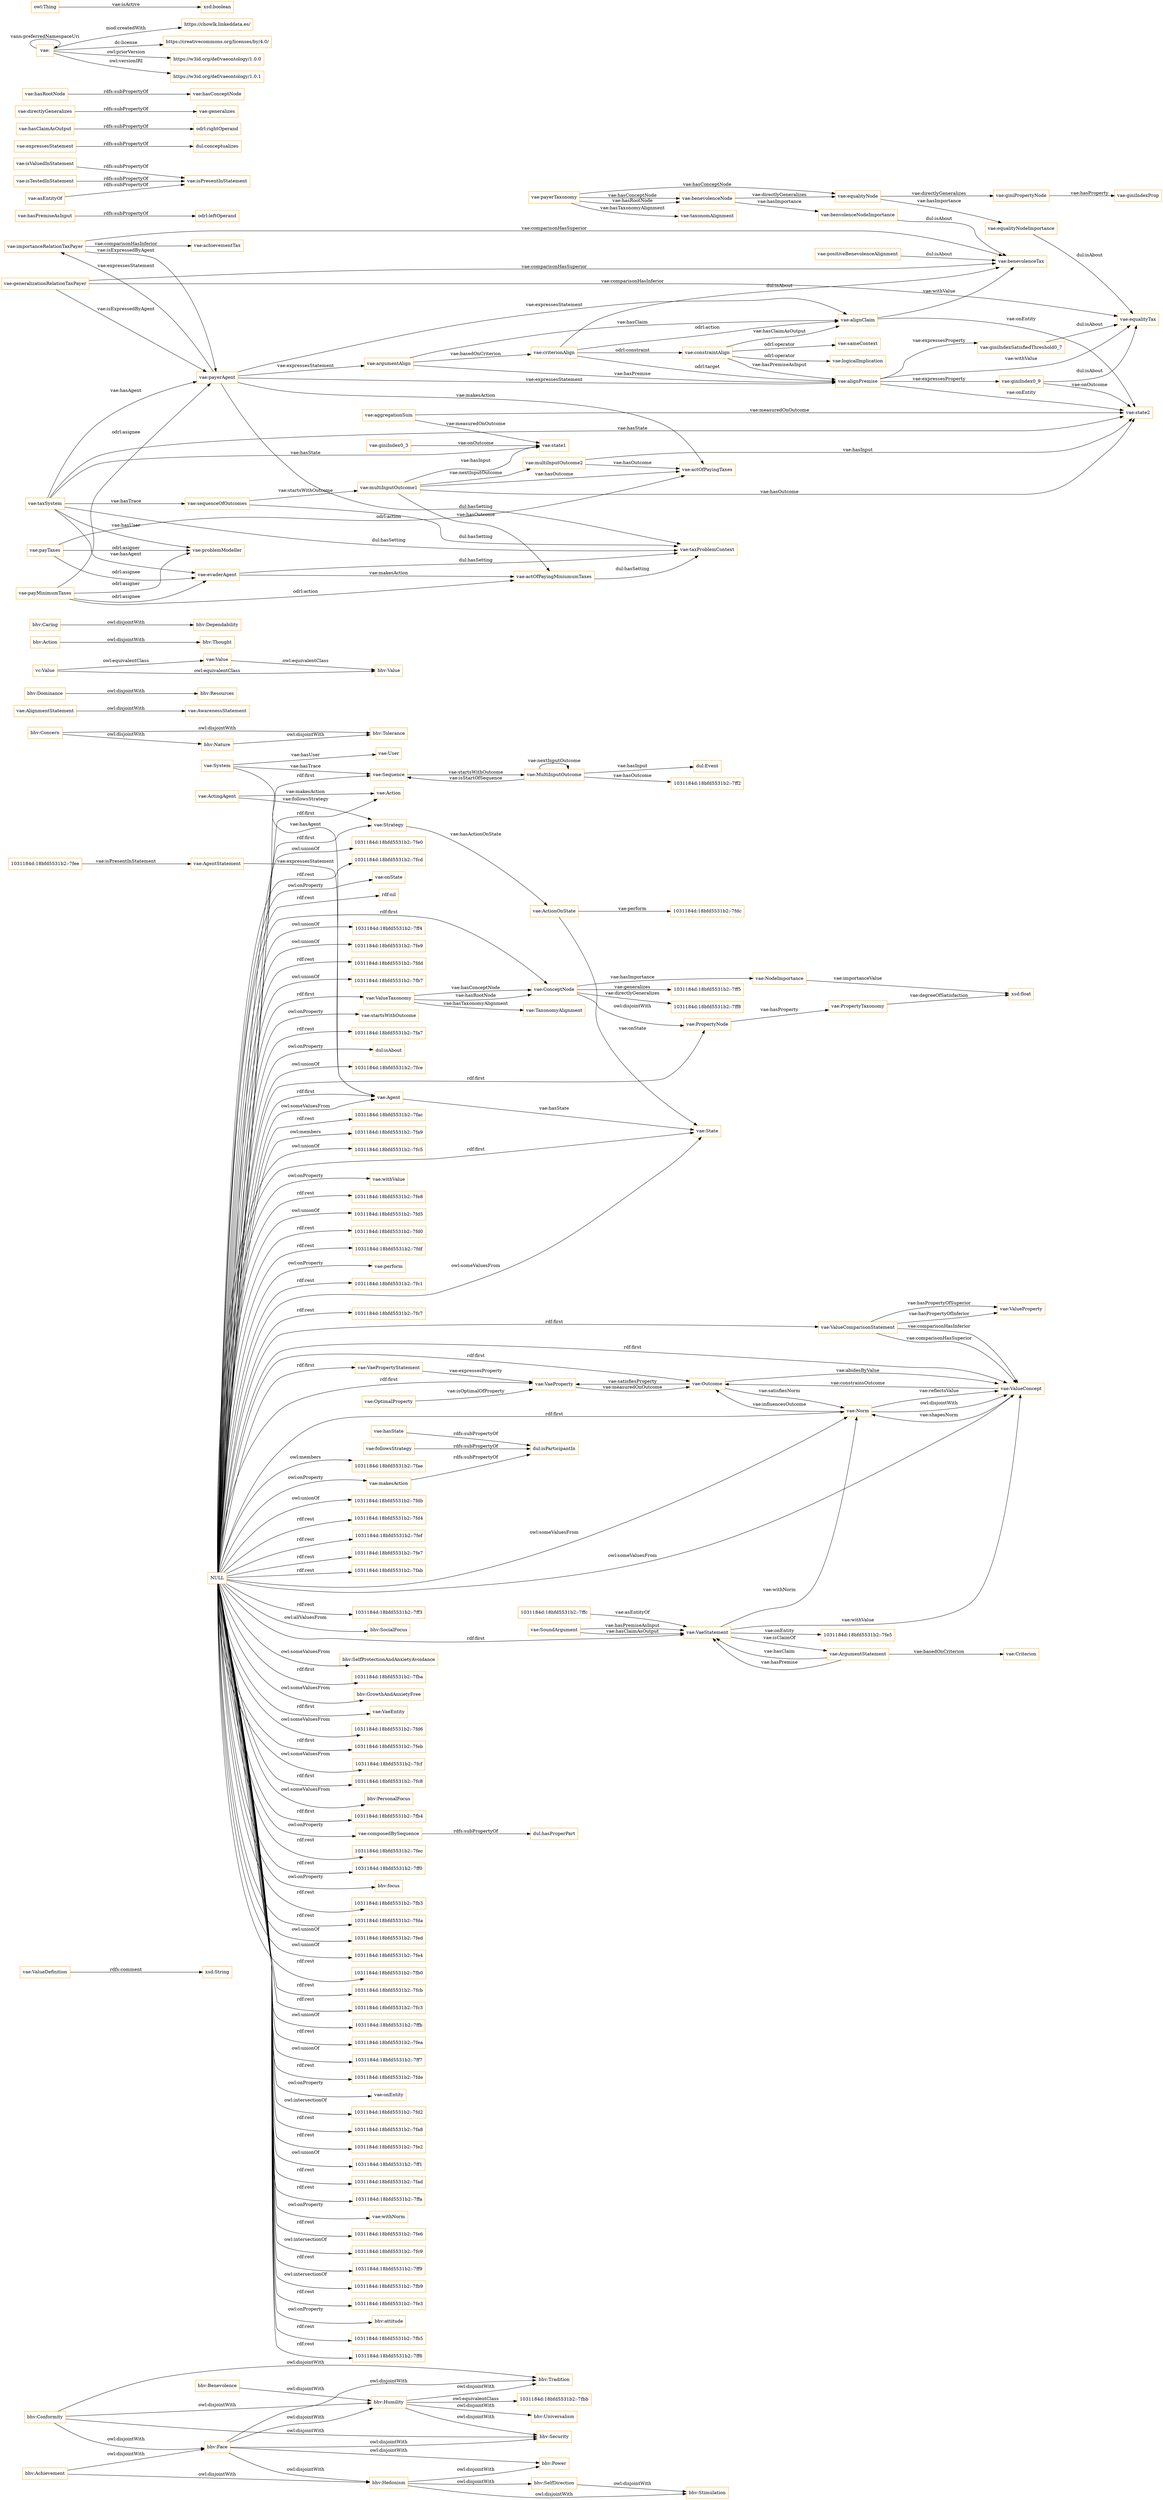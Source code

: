 digraph ar2dtool_diagram { 
rankdir=LR;
size="1501"
node [shape = rectangle, color="orange"]; "bhv:Stimulation" "vae:ValueDefinition" "vae:PropertyTaxonomy" "bhv:Tolerance" "vae:VaeProperty" "vae:ConceptNode" "vae:Sequence" "bhv:Tradition" "vae:AlignmentStatement" "1031184d:18bfd5531b2:-7fee" "bhv:SocialFocus" "bhv:Dominance" "vae:MultiInputOutcome" "vae:AwarenessStatement" "bhv:Security" "bhv:SelfDirection" "vae:System" "vae:AgentStatement" "vae:Outcome" "vae:Value" "bhv:SelfProtectionAndAnxietyAvoidance" "vae:Criterion" "1031184d:18bfd5531b2:-7fba" "vae:ArgumentStatement" "vae:ValueProperty" "vae:ValueComparisonStatement" "bhv:Hedonism" "vae:VaeStatement" "bhv:Concern" "vae:State" "vae:SoundArgument" "vae:ValueConcept" "bhv:GrowthAndAnxietyFree" "1031184d:18bfd5531b2:-7fdc" "vc:Value" "vae:VaeEntity" "bhv:Thought" "bhv:Humility" "vae:Strategy" "1031184d:18bfd5531b2:-7fd6" "vae:ActingAgent" "bhv:Power" "bhv:Nature" "bhv:Benevolence" "bhv:Achievement" "1031184d:18bfd5531b2:-7fbb" "vae:Norm" "1031184d:18bfd5531b2:-7feb" "vae:OptimalProperty" "vae:TaxonomyAlignment" "bhv:Action" "1031184d:18bfd5531b2:-7ff8" "bhv:Caring" "1031184d:18bfd5531b2:-7fcf" "bhv:Resources" "bhv:Face" "vae:ValueTaxonomy" "vae:User" "dul:Event" "1031184d:18bfd5531b2:-7fc8" "bhv:Dependability" "1031184d:18bfd5531b2:-7ff2" "bhv:Value" "bhv:Conformity" "vae:VaePropertyStatement" "1031184d:18bfd5531b2:-7ffc" "vae:Agent" "1031184d:18bfd5531b2:-7ff5" "vae:Action" "vae:NodeImportance" "bhv:Universalism" "vae:ActionOnState" "1031184d:18bfd5531b2:-7fe5" "bhv:PersonalFocus" "vae:PropertyNode" "1031184d:18bfd5531b2:-7fb4" ; /*classes style*/
	"vae:importanceRelationTaxPayer" -> "vae:payerAgent" [ label = "vae:isExpressedByAgent" ];
	"vae:importanceRelationTaxPayer" -> "vae:benevolenceTax" [ label = "vae:comparisonHasSuperior" ];
	"vae:importanceRelationTaxPayer" -> "vae:achievementTax" [ label = "vae:comparisonHasInferior" ];
	"vae:actOfPayingMiniumumTaxes" -> "vae:taxProblemContext" [ label = "dul:hasSetting" ];
	"vae:equalityNodeImportance" -> "vae:equalityTax" [ label = "dul:isAbout" ];
	"vae:composedBySequence" -> "dul:hasProperPart" [ label = "rdfs:subPropertyOf" ];
	"bhv:Face" -> "bhv:Tradition" [ label = "owl:disjointWith" ];
	"bhv:Face" -> "bhv:Security" [ label = "owl:disjointWith" ];
	"bhv:Face" -> "bhv:Power" [ label = "owl:disjointWith" ];
	"bhv:Face" -> "bhv:Humility" [ label = "owl:disjointWith" ];
	"bhv:Face" -> "bhv:Hedonism" [ label = "owl:disjointWith" ];
	"vae:payerAgent" -> "vae:actOfPayingTaxes" [ label = "vae:makesAction" ];
	"vae:payerAgent" -> "vae:importanceRelationTaxPayer" [ label = "vae:expressesStatement" ];
	"vae:payerAgent" -> "vae:argumentAlign" [ label = "vae:expressesStatement" ];
	"vae:payerAgent" -> "vae:alignPremise" [ label = "vae:expressesStatement" ];
	"vae:payerAgent" -> "vae:alignClaim" [ label = "vae:expressesStatement" ];
	"vae:payerAgent" -> "vae:taxProblemContext" [ label = "dul:hasSetting" ];
	"vae:payMinimumTaxes" -> "vae:problemModeller" [ label = "odrl:asigner" ];
	"vae:payMinimumTaxes" -> "vae:payerAgent" [ label = "odrl:asignee" ];
	"vae:payMinimumTaxes" -> "vae:evaderAgent" [ label = "odrl:asignee" ];
	"vae:payMinimumTaxes" -> "vae:actOfPayingMiniumumTaxes" [ label = "odrl:action" ];
	"vae:giniPropertyNode" -> "vae:giniIndexProp" [ label = "vae:hasProperty" ];
	"vae:hasState" -> "dul:isParticipantIn" [ label = "rdfs:subPropertyOf" ];
	"vae:payerTaxonomy" -> "vae:taxonomAlignment" [ label = "vae:hasTaxonomyAlignment" ];
	"vae:payerTaxonomy" -> "vae:benevolenceNode" [ label = "vae:hasRootNode" ];
	"vae:payerTaxonomy" -> "vae:equalityNode" [ label = "vae:hasConceptNode" ];
	"vae:payerTaxonomy" -> "vae:benevolenceNode" [ label = "vae:hasConceptNode" ];
	"vae:followsStrategy" -> "dul:isParticipantIn" [ label = "rdfs:subPropertyOf" ];
	"vae:Norm" -> "vae:ValueConcept" [ label = "owl:disjointWith" ];
	"vae:hasPremiseAsInput" -> "odrl:leftOperand" [ label = "rdfs:subPropertyOf" ];
	"vae:constraintAlign" -> "vae:alignPremise" [ label = "vae:hasPremiseAsInput" ];
	"vae:constraintAlign" -> "vae:alignClaim" [ label = "vae:hasClaimAsOutput" ];
	"vae:constraintAlign" -> "vae:sameContext" [ label = "odrl:operator" ];
	"vae:constraintAlign" -> "vae:logicalImplication" [ label = "odrl:operator" ];
	"vae:positiveBenevolenceAlignment" -> "vae:benevolenceTax" [ label = "dul:isAbout" ];
	"bhv:Nature" -> "bhv:Tolerance" [ label = "owl:disjointWith" ];
	"vae:giniIndexSatisfiedThreshold0_7" -> "vae:equalityTax" [ label = "dul:isAbout" ];
	"vae:makesAction" -> "dul:isParticipantIn" [ label = "rdfs:subPropertyOf" ];
	"vae:taxSystem" -> "vae:problemModeller" [ label = "vae:hasUser" ];
	"vae:taxSystem" -> "vae:sequenceOfOutcomes" [ label = "vae:hasTrace" ];
	"vae:taxSystem" -> "vae:state2" [ label = "vae:hasState" ];
	"vae:taxSystem" -> "vae:state1" [ label = "vae:hasState" ];
	"vae:taxSystem" -> "vae:payerAgent" [ label = "vae:hasAgent" ];
	"vae:taxSystem" -> "vae:evaderAgent" [ label = "vae:hasAgent" ];
	"vae:taxSystem" -> "vae:taxProblemContext" [ label = "dul:hasSetting" ];
	"vae:benevolenceNode" -> "vae:benvolenceNodeImportance" [ label = "vae:hasImportance" ];
	"vae:benevolenceNode" -> "vae:equalityNode" [ label = "vae:directlyGeneralizes" ];
	"bhv:Benevolence" -> "bhv:Humility" [ label = "owl:disjointWith" ];
	"vae:isValuedInStatement" -> "vae:isPresentInStatement" [ label = "rdfs:subPropertyOf" ];
	"bhv:Caring" -> "bhv:Dependability" [ label = "owl:disjointWith" ];
	"bhv:Concern" -> "bhv:Tolerance" [ label = "owl:disjointWith" ];
	"bhv:Concern" -> "bhv:Nature" [ label = "owl:disjointWith" ];
	"vae:isTestedInStatement" -> "vae:isPresentInStatement" [ label = "rdfs:subPropertyOf" ];
	"vae:benvolenceNodeImportance" -> "vae:benevolenceTax" [ label = "dul:isAbout" ];
	"bhv:Achievement" -> "bhv:Hedonism" [ label = "owl:disjointWith" ];
	"bhv:Achievement" -> "bhv:Face" [ label = "owl:disjointWith" ];
	"vae:expressesStatement" -> "dul:conceptualizes" [ label = "rdfs:subPropertyOf" ];
	"vae:criterionAlign" -> "vae:alignPremise" [ label = "odrl:target" ];
	"vae:criterionAlign" -> "vae:constraintAlign" [ label = "odrl:constraint" ];
	"vae:criterionAlign" -> "vae:alignClaim" [ label = "odrl:action" ];
	"vae:criterionAlign" -> "vae:benevolenceTax" [ label = "dul:isAbout" ];
	"vae:alignClaim" -> "vae:benevolenceTax" [ label = "vae:withValue" ];
	"vae:alignClaim" -> "vae:state2" [ label = "vae:onEntity" ];
	"vae:argumentAlign" -> "vae:alignPremise" [ label = "vae:hasPremise" ];
	"vae:argumentAlign" -> "vae:alignClaim" [ label = "vae:hasClaim" ];
	"vae:argumentAlign" -> "vae:criterionAlign" [ label = "vae:basedOnCriterion" ];
	"bhv:Action" -> "bhv:Thought" [ label = "owl:disjointWith" ];
	"vae:hasClaimAsOutput" -> "odrl:rightOperand" [ label = "rdfs:subPropertyOf" ];
	"vae:alignPremise" -> "vae:equalityTax" [ label = "vae:withValue" ];
	"vae:alignPremise" -> "vae:state2" [ label = "vae:onEntity" ];
	"vae:alignPremise" -> "vae:giniIndexSatisfiedThreshold0_7" [ label = "vae:expressesProperty" ];
	"vae:alignPremise" -> "vae:giniIndex0_9" [ label = "vae:expressesProperty" ];
	"vae:equalityNode" -> "vae:equalityNodeImportance" [ label = "vae:hasImportance" ];
	"vae:equalityNode" -> "vae:giniPropertyNode" [ label = "vae:directlyGeneralizes" ];
	"vae:asEntityOf" -> "vae:isPresentInStatement" [ label = "rdfs:subPropertyOf" ];
	"NULL" -> "1031184d:18bfd5531b2:-7fec" [ label = "rdf:rest" ];
	"NULL" -> "bhv:PersonalFocus" [ label = "owl:someValuesFrom" ];
	"NULL" -> "vae:Agent" [ label = "owl:someValuesFrom" ];
	"NULL" -> "1031184d:18bfd5531b2:-7ff0" [ label = "rdf:rest" ];
	"NULL" -> "bhv:focus" [ label = "owl:onProperty" ];
	"NULL" -> "1031184d:18bfd5531b2:-7fb3" [ label = "rdf:rest" ];
	"NULL" -> "1031184d:18bfd5531b2:-7fda" [ label = "rdf:rest" ];
	"NULL" -> "1031184d:18bfd5531b2:-7fed" [ label = "owl:unionOf" ];
	"NULL" -> "1031184d:18bfd5531b2:-7fe4" [ label = "owl:unionOf" ];
	"NULL" -> "vae:Outcome" [ label = "rdf:first" ];
	"NULL" -> "1031184d:18bfd5531b2:-7fb0" [ label = "rdf:rest" ];
	"NULL" -> "1031184d:18bfd5531b2:-7fcf" [ label = "owl:someValuesFrom" ];
	"NULL" -> "1031184d:18bfd5531b2:-7fcb" [ label = "rdf:rest" ];
	"NULL" -> "1031184d:18bfd5531b2:-7fc3" [ label = "rdf:rest" ];
	"NULL" -> "1031184d:18bfd5531b2:-7ffb" [ label = "owl:unionOf" ];
	"NULL" -> "1031184d:18bfd5531b2:-7fea" [ label = "rdf:rest" ];
	"NULL" -> "1031184d:18bfd5531b2:-7ff7" [ label = "owl:unionOf" ];
	"NULL" -> "1031184d:18bfd5531b2:-7fde" [ label = "rdf:rest" ];
	"NULL" -> "vae:onEntity" [ label = "owl:onProperty" ];
	"NULL" -> "1031184d:18bfd5531b2:-7fd2" [ label = "owl:intersectionOf" ];
	"NULL" -> "1031184d:18bfd5531b2:-7fa8" [ label = "rdf:rest" ];
	"NULL" -> "1031184d:18bfd5531b2:-7fb4" [ label = "rdf:first" ];
	"NULL" -> "vae:ValueTaxonomy" [ label = "rdf:first" ];
	"NULL" -> "1031184d:18bfd5531b2:-7fe2" [ label = "rdf:rest" ];
	"NULL" -> "1031184d:18bfd5531b2:-7ff1" [ label = "owl:unionOf" ];
	"NULL" -> "1031184d:18bfd5531b2:-7fba" [ label = "rdf:first" ];
	"NULL" -> "1031184d:18bfd5531b2:-7fad" [ label = "rdf:rest" ];
	"NULL" -> "1031184d:18bfd5531b2:-7ffa" [ label = "rdf:rest" ];
	"NULL" -> "vae:Sequence" [ label = "rdf:first" ];
	"NULL" -> "vae:withNorm" [ label = "owl:onProperty" ];
	"NULL" -> "1031184d:18bfd5531b2:-7fe6" [ label = "rdf:rest" ];
	"NULL" -> "1031184d:18bfd5531b2:-7fc9" [ label = "owl:intersectionOf" ];
	"NULL" -> "1031184d:18bfd5531b2:-7ff9" [ label = "rdf:rest" ];
	"NULL" -> "vae:Norm" [ label = "owl:someValuesFrom" ];
	"NULL" -> "1031184d:18bfd5531b2:-7fb9" [ label = "owl:intersectionOf" ];
	"NULL" -> "1031184d:18bfd5531b2:-7fe3" [ label = "rdf:rest" ];
	"NULL" -> "vae:ValueComparisonStatement" [ label = "rdf:first" ];
	"NULL" -> "bhv:attitude" [ label = "owl:onProperty" ];
	"NULL" -> "1031184d:18bfd5531b2:-7fb5" [ label = "rdf:rest" ];
	"NULL" -> "1031184d:18bfd5531b2:-7ff6" [ label = "rdf:rest" ];
	"NULL" -> "vae:ValueConcept" [ label = "rdf:first" ];
	"NULL" -> "bhv:SelfProtectionAndAnxietyAvoidance" [ label = "owl:someValuesFrom" ];
	"NULL" -> "bhv:SocialFocus" [ label = "owl:allValuesFrom" ];
	"NULL" -> "1031184d:18bfd5531b2:-7fe0" [ label = "owl:unionOf" ];
	"NULL" -> "1031184d:18bfd5531b2:-7fcd" [ label = "rdf:rest" ];
	"NULL" -> "vae:PropertyNode" [ label = "rdf:first" ];
	"NULL" -> "vae:VaeEntity" [ label = "rdf:first" ];
	"NULL" -> "vae:onState" [ label = "owl:onProperty" ];
	"NULL" -> "vae:ValueConcept" [ label = "owl:someValuesFrom" ];
	"NULL" -> "rdf:nil" [ label = "rdf:rest" ];
	"NULL" -> "vae:VaeProperty" [ label = "rdf:first" ];
	"NULL" -> "1031184d:18bfd5531b2:-7ff4" [ label = "owl:unionOf" ];
	"NULL" -> "vae:Agent" [ label = "rdf:first" ];
	"NULL" -> "vae:startsWithOutcome" [ label = "owl:onProperty" ];
	"NULL" -> "1031184d:18bfd5531b2:-7fe9" [ label = "owl:unionOf" ];
	"NULL" -> "1031184d:18bfd5531b2:-7fdd" [ label = "rdf:rest" ];
	"NULL" -> "1031184d:18bfd5531b2:-7fb7" [ label = "owl:unionOf" ];
	"NULL" -> "1031184d:18bfd5531b2:-7fa7" [ label = "rdf:rest" ];
	"NULL" -> "dul:isAbout" [ label = "owl:onProperty" ];
	"NULL" -> "1031184d:18bfd5531b2:-7fe8" [ label = "rdf:rest" ];
	"NULL" -> "1031184d:18bfd5531b2:-7fce" [ label = "owl:unionOf" ];
	"NULL" -> "vae:ConceptNode" [ label = "rdf:first" ];
	"NULL" -> "1031184d:18bfd5531b2:-7fac" [ label = "rdf:rest" ];
	"NULL" -> "1031184d:18bfd5531b2:-7fa9" [ label = "owl:members" ];
	"NULL" -> "1031184d:18bfd5531b2:-7fc5" [ label = "owl:unionOf" ];
	"NULL" -> "bhv:GrowthAndAnxietyFree" [ label = "owl:someValuesFrom" ];
	"NULL" -> "vae:makesAction" [ label = "owl:onProperty" ];
	"NULL" -> "vae:withValue" [ label = "owl:onProperty" ];
	"NULL" -> "vae:composedBySequence" [ label = "owl:onProperty" ];
	"NULL" -> "1031184d:18bfd5531b2:-7fc7" [ label = "rdf:rest" ];
	"NULL" -> "1031184d:18bfd5531b2:-7fd5" [ label = "owl:unionOf" ];
	"NULL" -> "vae:State" [ label = "owl:someValuesFrom" ];
	"NULL" -> "1031184d:18bfd5531b2:-7fd0" [ label = "rdf:rest" ];
	"NULL" -> "1031184d:18bfd5531b2:-7fdf" [ label = "rdf:rest" ];
	"NULL" -> "vae:Action" [ label = "rdf:first" ];
	"NULL" -> "vae:perform" [ label = "owl:onProperty" ];
	"NULL" -> "1031184d:18bfd5531b2:-7feb" [ label = "rdf:first" ];
	"NULL" -> "1031184d:18bfd5531b2:-7fc1" [ label = "rdf:rest" ];
	"NULL" -> "1031184d:18bfd5531b2:-7fc8" [ label = "rdf:first" ];
	"NULL" -> "1031184d:18bfd5531b2:-7fae" [ label = "owl:members" ];
	"NULL" -> "vae:Norm" [ label = "rdf:first" ];
	"NULL" -> "1031184d:18bfd5531b2:-7fdb" [ label = "owl:unionOf" ];
	"NULL" -> "1031184d:18bfd5531b2:-7fd4" [ label = "rdf:rest" ];
	"NULL" -> "1031184d:18bfd5531b2:-7fef" [ label = "rdf:rest" ];
	"NULL" -> "vae:Strategy" [ label = "rdf:first" ];
	"NULL" -> "1031184d:18bfd5531b2:-7fe7" [ label = "rdf:rest" ];
	"NULL" -> "vae:State" [ label = "rdf:first" ];
	"NULL" -> "vae:VaeStatement" [ label = "rdf:first" ];
	"NULL" -> "1031184d:18bfd5531b2:-7fab" [ label = "rdf:rest" ];
	"NULL" -> "1031184d:18bfd5531b2:-7ff3" [ label = "rdf:rest" ];
	"NULL" -> "vae:VaePropertyStatement" [ label = "rdf:first" ];
	"NULL" -> "1031184d:18bfd5531b2:-7fd6" [ label = "owl:someValuesFrom" ];
	"bhv:Conformity" -> "bhv:Tradition" [ label = "owl:disjointWith" ];
	"bhv:Conformity" -> "bhv:Security" [ label = "owl:disjointWith" ];
	"bhv:Conformity" -> "bhv:Humility" [ label = "owl:disjointWith" ];
	"bhv:Conformity" -> "bhv:Face" [ label = "owl:disjointWith" ];
	"vae:sequenceOfOutcomes" -> "vae:multiInputOutcome1" [ label = "vae:startsWithOutcome" ];
	"vae:sequenceOfOutcomes" -> "vae:taxProblemContext" [ label = "dul:hasSetting" ];
	"vae:directlyGeneralizes" -> "vae:generalizes" [ label = "rdfs:subPropertyOf" ];
	"vae:hasRootNode" -> "vae:hasConceptNode" [ label = "rdfs:subPropertyOf" ];
	"vae:generalizationRelationTaxPayer" -> "vae:payerAgent" [ label = "vae:isExpressedByAgent" ];
	"vae:generalizationRelationTaxPayer" -> "vae:benevolenceTax" [ label = "vae:comparisonHasSuperior" ];
	"vae:generalizationRelationTaxPayer" -> "vae:equalityTax" [ label = "vae:comparisonHasInferior" ];
	"vae:multiInputOutcome2" -> "vae:actOfPayingTaxes" [ label = "vae:hasOutcome" ];
	"vae:multiInputOutcome2" -> "vae:state2" [ label = "vae:hasInput" ];
	"bhv:Dominance" -> "bhv:Resources" [ label = "owl:disjointWith" ];
	"vae:" -> "https://chowlk.linkeddata.es/" [ label = "mod:createdWith" ];
	"vae:" -> "https://creativecommons.org/licenses/by/4.0/" [ label = "dc:license" ];
	"vae:" -> "vae:" [ label = "vann:preferredNamespaceUri" ];
	"vae:" -> "https://w3id.org/def/vaeontology/1.0.0" [ label = "owl:priorVersion" ];
	"vae:" -> "https://w3id.org/def/vaeontology/1.0.1" [ label = "owl:versionIRI" ];
	"vae:ConceptNode" -> "vae:PropertyNode" [ label = "owl:disjointWith" ];
	"vae:giniIndex0_9" -> "vae:state2" [ label = "vae:onOutcome" ];
	"vae:giniIndex0_9" -> "vae:equalityTax" [ label = "dul:isAbout" ];
	"vae:Value" -> "bhv:Value" [ label = "owl:equivalentClass" ];
	"vae:evaderAgent" -> "vae:actOfPayingMiniumumTaxes" [ label = "vae:makesAction" ];
	"vae:evaderAgent" -> "vae:taxProblemContext" [ label = "dul:hasSetting" ];
	"vae:payTaxes" -> "vae:problemModeller" [ label = "odrl:asigner" ];
	"vae:payTaxes" -> "vae:evaderAgent" [ label = "odrl:asignee" ];
	"vae:payTaxes" -> "vae:actOfPayingTaxes" [ label = "odrl:action" ];
	"vae:giniIndex0_3" -> "vae:state1" [ label = "vae:onOutcome" ];
	"vc:Value" -> "bhv:Value" [ label = "owl:equivalentClass" ];
	"vc:Value" -> "vae:Value" [ label = "owl:equivalentClass" ];
	"vae:multiInputOutcome1" -> "vae:multiInputOutcome2" [ label = "vae:nextInputOutcome" ];
	"vae:multiInputOutcome1" -> "vae:state2" [ label = "vae:hasOutcome" ];
	"vae:multiInputOutcome1" -> "vae:actOfPayingTaxes" [ label = "vae:hasOutcome" ];
	"vae:multiInputOutcome1" -> "vae:actOfPayingMiniumumTaxes" [ label = "vae:hasOutcome" ];
	"vae:multiInputOutcome1" -> "vae:state1" [ label = "vae:hasInput" ];
	"bhv:Hedonism" -> "bhv:Stimulation" [ label = "owl:disjointWith" ];
	"bhv:Hedonism" -> "bhv:SelfDirection" [ label = "owl:disjointWith" ];
	"bhv:Hedonism" -> "bhv:Power" [ label = "owl:disjointWith" ];
	"bhv:SelfDirection" -> "bhv:Stimulation" [ label = "owl:disjointWith" ];
	"vae:AlignmentStatement" -> "vae:AwarenessStatement" [ label = "owl:disjointWith" ];
	"bhv:Humility" -> "bhv:Universalism" [ label = "owl:disjointWith" ];
	"bhv:Humility" -> "bhv:Tradition" [ label = "owl:disjointWith" ];
	"bhv:Humility" -> "bhv:Security" [ label = "owl:disjointWith" ];
	"bhv:Humility" -> "1031184d:18bfd5531b2:-7fbb" [ label = "owl:equivalentClass" ];
	"vae:aggregationSum" -> "vae:state2" [ label = "vae:measuredOnOutcome" ];
	"vae:aggregationSum" -> "vae:state1" [ label = "vae:measuredOnOutcome" ];
	"vae:MultiInputOutcome" -> "vae:Sequence" [ label = "vae:isStartOfSequence" ];
	"vae:SoundArgument" -> "vae:VaeStatement" [ label = "vae:hasClaimAsOutput" ];
	"vae:ActionOnState" -> "1031184d:18bfd5531b2:-7fdc" [ label = "vae:perform" ];
	"vae:OptimalProperty" -> "vae:VaeProperty" [ label = "vae:isOptimalOfProperty" ];
	"1031184d:18bfd5531b2:-7ffc" -> "vae:VaeStatement" [ label = "vae:asEntityOf" ];
	"vae:ValueComparisonStatement" -> "vae:ValueProperty" [ label = "vae:hasPropertyOfSuperior" ];
	"vae:Outcome" -> "vae:ValueConcept" [ label = "vae:abidesByValue" ];
	"vae:ValueTaxonomy" -> "vae:TaxonomyAlignment" [ label = "vae:hasTaxonomyAlignment" ];
	"vae:VaePropertyStatement" -> "vae:VaeProperty" [ label = "vae:expressesProperty" ];
	"owl:Thing" -> "xsd:boolean" [ label = "vae:isActive" ];
	"vae:ActingAgent" -> "vae:Strategy" [ label = "vae:followsStrategy" ];
	"vae:ValueTaxonomy" -> "vae:ConceptNode" [ label = "vae:hasRootNode" ];
	"vae:Norm" -> "vae:ValueConcept" [ label = "vae:reflectsValue" ];
	"vae:VaeStatement" -> "1031184d:18bfd5531b2:-7fe5" [ label = "vae:onEntity" ];
	"vae:AgentStatement" -> "vae:Agent" [ label = "vae:expressesStatement" ];
	"vae:ValueComparisonStatement" -> "vae:ValueConcept" [ label = "vae:comparisonHasInferior" ];
	"vae:MultiInputOutcome" -> "dul:Event" [ label = "vae:hasInput" ];
	"vae:VaeProperty" -> "vae:Outcome" [ label = "vae:measuredOnOutcome" ];
	"vae:ValueComparisonStatement" -> "vae:ValueConcept" [ label = "vae:comparisonHasSuperior" ];
	"vae:Outcome" -> "vae:VaeProperty" [ label = "vae:satisfiesProperty" ];
	"vae:ArgumentStatement" -> "vae:VaeStatement" [ label = "vae:hasClaim" ];
	"vae:ConceptNode" -> "1031184d:18bfd5531b2:-7ff8" [ label = "vae:directlyGeneralizes" ];
	"vae:ArgumentStatement" -> "vae:VaeStatement" [ label = "vae:hasPremise" ];
	"vae:PropertyNode" -> "vae:PropertyTaxonomy" [ label = "vae:hasProperty" ];
	"vae:ActionOnState" -> "vae:State" [ label = "vae:onState" ];
	"vae:ConceptNode" -> "vae:NodeImportance" [ label = "vae:hasImportance" ];
	"vae:VaeStatement" -> "vae:ArgumentStatement" [ label = "vae:isClaimOf" ];
	"vae:System" -> "vae:Sequence" [ label = "vae:hasTrace" ];
	"vae:Strategy" -> "vae:ActionOnState" [ label = "vae:hasActionOnState" ];
	"vae:Outcome" -> "vae:Norm" [ label = "vae:satisfiesNorm" ];
	"vae:VaeStatement" -> "vae:Norm" [ label = "vae:withNorm" ];
	"vae:ActingAgent" -> "vae:Action" [ label = "vae:makesAction" ];
	"vae:ArgumentStatement" -> "vae:Criterion" [ label = "vae:basedOnCriterion" ];
	"vae:MultiInputOutcome" -> "1031184d:18bfd5531b2:-7ff2" [ label = "vae:hasOutcome" ];
	"vae:PropertyTaxonomy" -> "xsd:float" [ label = "vae:degreeOfSatisfaction" ];
	"vae:ValueDefinition" -> "xsd:String" [ label = "rdfs:comment" ];
	"vae:ValueTaxonomy" -> "vae:ConceptNode" [ label = "vae:hasConceptNode" ];
	"vae:NodeImportance" -> "xsd:float" [ label = "vae:importanceValue" ];
	"vae:ValueComparisonStatement" -> "vae:ValueProperty" [ label = "vae:hasPropertyOfInferior" ];
	"vae:ValueConcept" -> "vae:Outcome" [ label = "vae:constrainsOutcome" ];
	"vae:MultiInputOutcome" -> "vae:MultiInputOutcome" [ label = "vae:nextInputOutcome" ];
	"1031184d:18bfd5531b2:-7fee" -> "vae:AgentStatement" [ label = "vae:isPresentInStatement" ];
	"vae:System" -> "vae:Agent" [ label = "vae:hasAgent" ];
	"vae:Norm" -> "vae:Outcome" [ label = "vae:influencesOutcome" ];
	"vae:System" -> "vae:User" [ label = "vae:hasUser" ];
	"vae:VaeStatement" -> "vae:ValueConcept" [ label = "vae:withValue" ];
	"vae:SoundArgument" -> "vae:VaeStatement" [ label = "vae:hasPremiseAsInput" ];
	"vae:Sequence" -> "vae:MultiInputOutcome" [ label = "vae:startsWithOutcome" ];
	"vae:ConceptNode" -> "1031184d:18bfd5531b2:-7ff5" [ label = "vae:generalizes" ];
	"vae:Agent" -> "vae:State" [ label = "vae:hasState" ];
	"vae:ValueConcept" -> "vae:Norm" [ label = "vae:shapesNorm" ];

}
